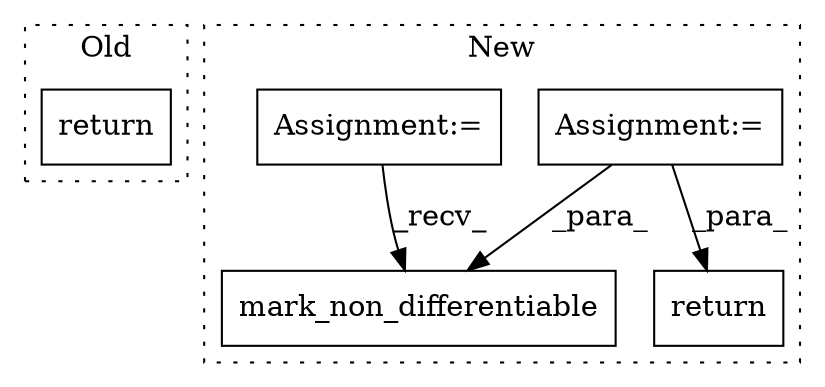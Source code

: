 digraph G {
subgraph cluster0 {
1 [label="return" a="41" s="4010" l="7" shape="box"];
label = "Old";
style="dotted";
}
subgraph cluster1 {
2 [label="mark_non_differentiable" a="32" s="3923,3953" l="24,1" shape="box"];
3 [label="Assignment:=" a="7" s="3869" l="1" shape="box"];
4 [label="Assignment:=" a="7" s="3840" l="3" shape="box"];
5 [label="return" a="41" s="3960" l="7" shape="box"];
label = "New";
style="dotted";
}
3 -> 5 [label="_para_"];
3 -> 2 [label="_para_"];
4 -> 2 [label="_recv_"];
}